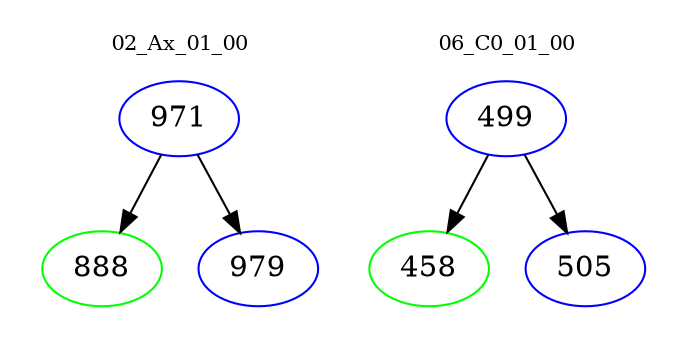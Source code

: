 digraph{
subgraph cluster_0 {
color = white
label = "02_Ax_01_00";
fontsize=10;
T0_971 [label="971", color="blue"]
T0_971 -> T0_888 [color="black"]
T0_888 [label="888", color="green"]
T0_971 -> T0_979 [color="black"]
T0_979 [label="979", color="blue"]
}
subgraph cluster_1 {
color = white
label = "06_C0_01_00";
fontsize=10;
T1_499 [label="499", color="blue"]
T1_499 -> T1_458 [color="black"]
T1_458 [label="458", color="green"]
T1_499 -> T1_505 [color="black"]
T1_505 [label="505", color="blue"]
}
}
